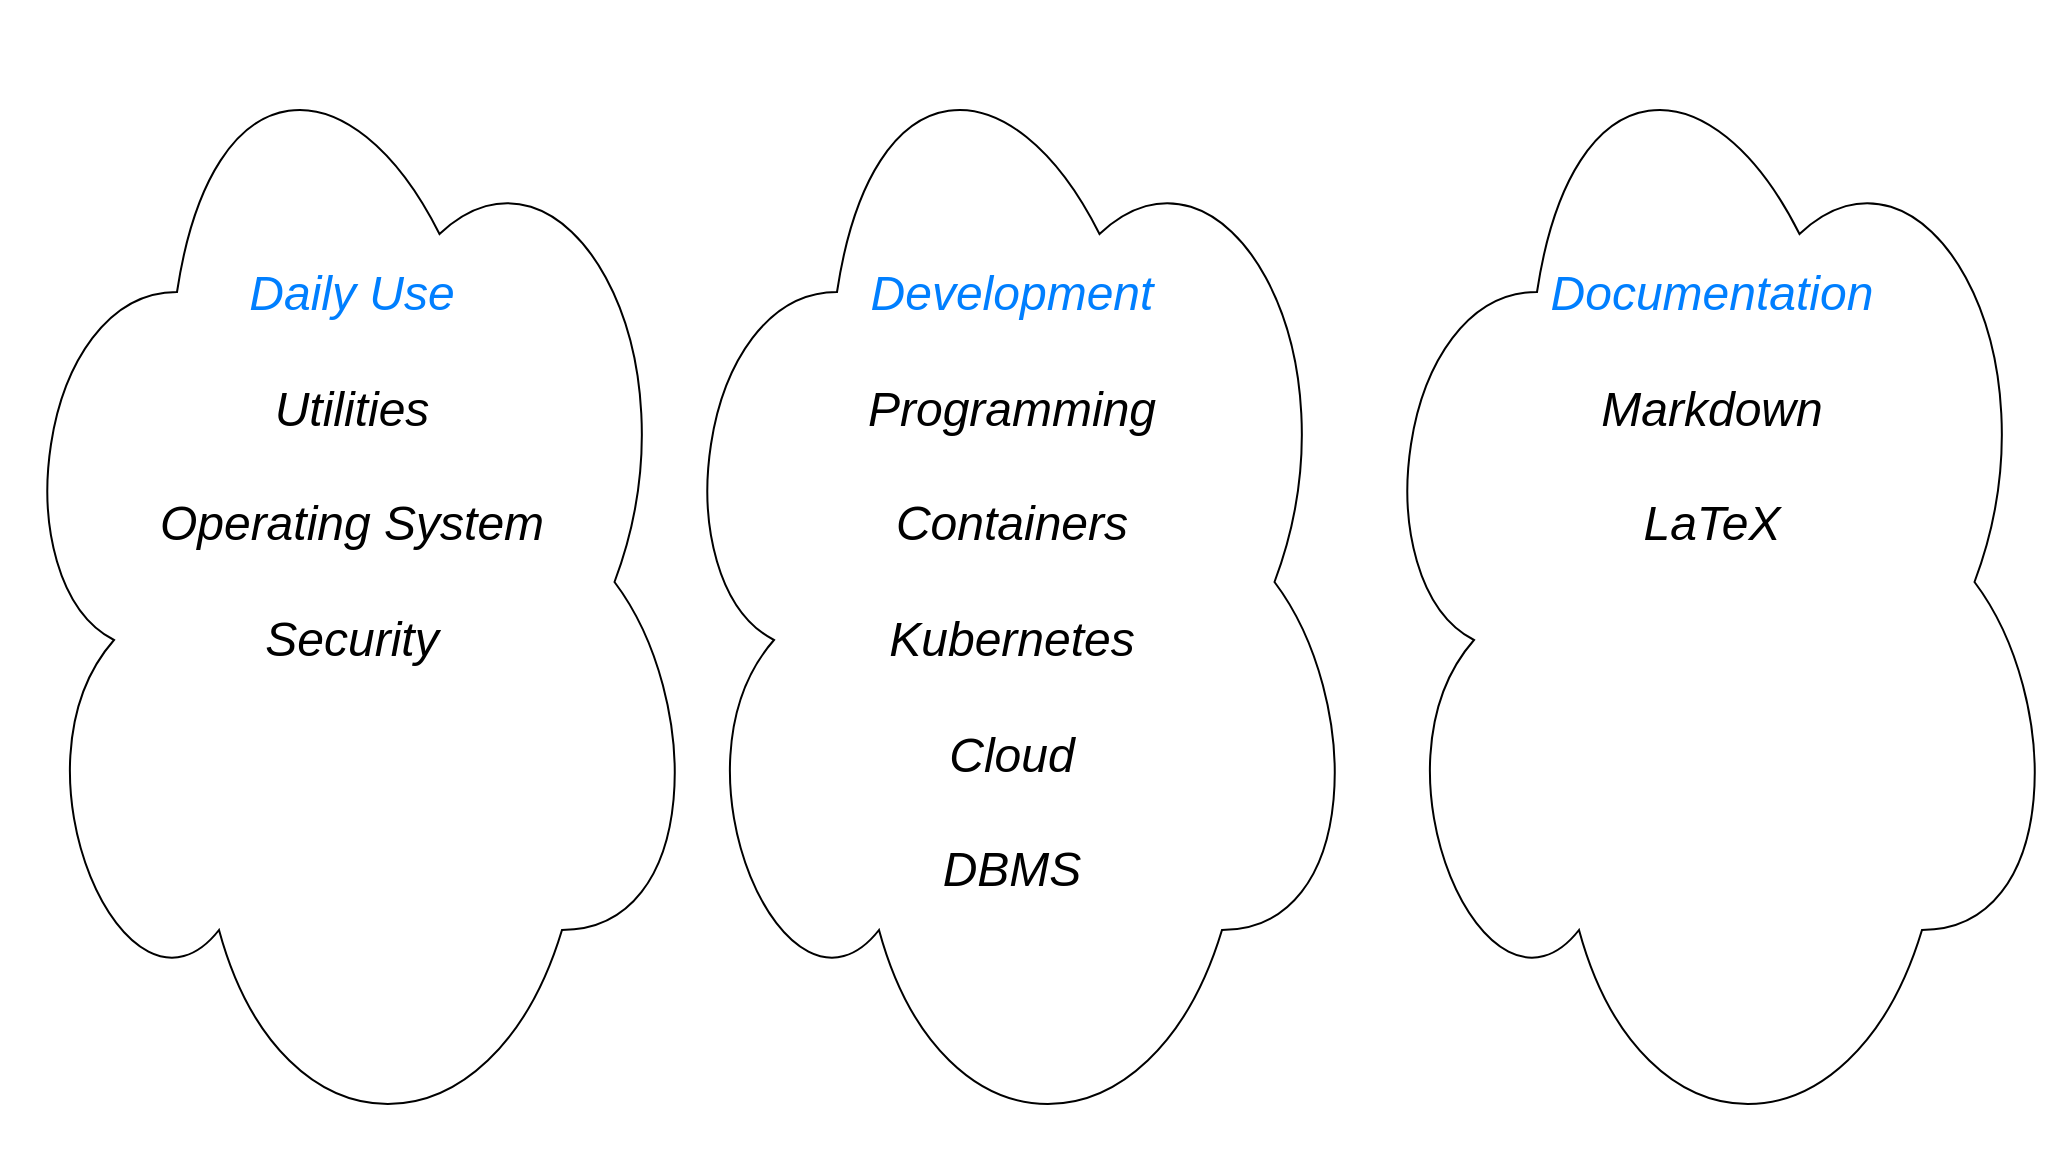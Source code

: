 <mxfile version="24.6.4" type="device">
  <diagram name="Page-1" id="M8bMgjF5G2pGUakEMsuP">
    <mxGraphModel dx="1114" dy="998" grid="1" gridSize="10" guides="1" tooltips="1" connect="1" arrows="1" fold="1" page="1" pageScale="1" pageWidth="1169" pageHeight="827" math="0" shadow="0">
      <root>
        <mxCell id="0" />
        <mxCell id="1" parent="0" />
        <mxCell id="uCZhJfGkMGGjJkyNVXOa-1" value="&lt;font style=&quot;font-size: 24px;&quot;&gt;&lt;i&gt;&lt;font color=&quot;#007fff&quot;&gt;Daily Use&lt;/font&gt;&lt;br&gt;&lt;br&gt;Utilities&lt;br&gt;&lt;br&gt;Operating System&lt;br&gt;&lt;br&gt;Security&lt;br&gt;&lt;br&gt;&lt;br&gt;&lt;br&gt;&lt;br&gt;&lt;/i&gt;&lt;/font&gt;" style="ellipse;shape=cloud;whiteSpace=wrap;html=1;" vertex="1" parent="1">
          <mxGeometry x="10" y="30" width="350" height="580" as="geometry" />
        </mxCell>
        <mxCell id="uCZhJfGkMGGjJkyNVXOa-2" value="&lt;font style=&quot;font-size: 24px;&quot;&gt;&lt;i&gt;&lt;font color=&quot;#007fff&quot;&gt;Development&lt;/font&gt;&lt;br&gt;&lt;br&gt;Programming&lt;br&gt;&lt;br&gt;Containers&lt;br&gt;&lt;br&gt;Kubernetes&lt;br&gt;&lt;br&gt;Cloud&lt;br&gt;&lt;br&gt;DBMS&lt;/i&gt;&lt;/font&gt;" style="ellipse;shape=cloud;whiteSpace=wrap;html=1;" vertex="1" parent="1">
          <mxGeometry x="340" y="30" width="350" height="580" as="geometry" />
        </mxCell>
        <mxCell id="uCZhJfGkMGGjJkyNVXOa-3" value="&lt;font style=&quot;font-size: 24px;&quot;&gt;&lt;i&gt;&lt;font color=&quot;#007fff&quot;&gt;Documentation&lt;/font&gt;&lt;br&gt;&lt;br&gt;Markdown&lt;br&gt;&lt;br&gt;LaTeX&lt;br&gt;&lt;br&gt;&lt;br&gt;&lt;br&gt;&lt;br&gt;&lt;br&gt;&lt;br&gt;&lt;/i&gt;&lt;/font&gt;" style="ellipse;shape=cloud;whiteSpace=wrap;html=1;" vertex="1" parent="1">
          <mxGeometry x="690" y="30" width="350" height="580" as="geometry" />
        </mxCell>
      </root>
    </mxGraphModel>
  </diagram>
</mxfile>
